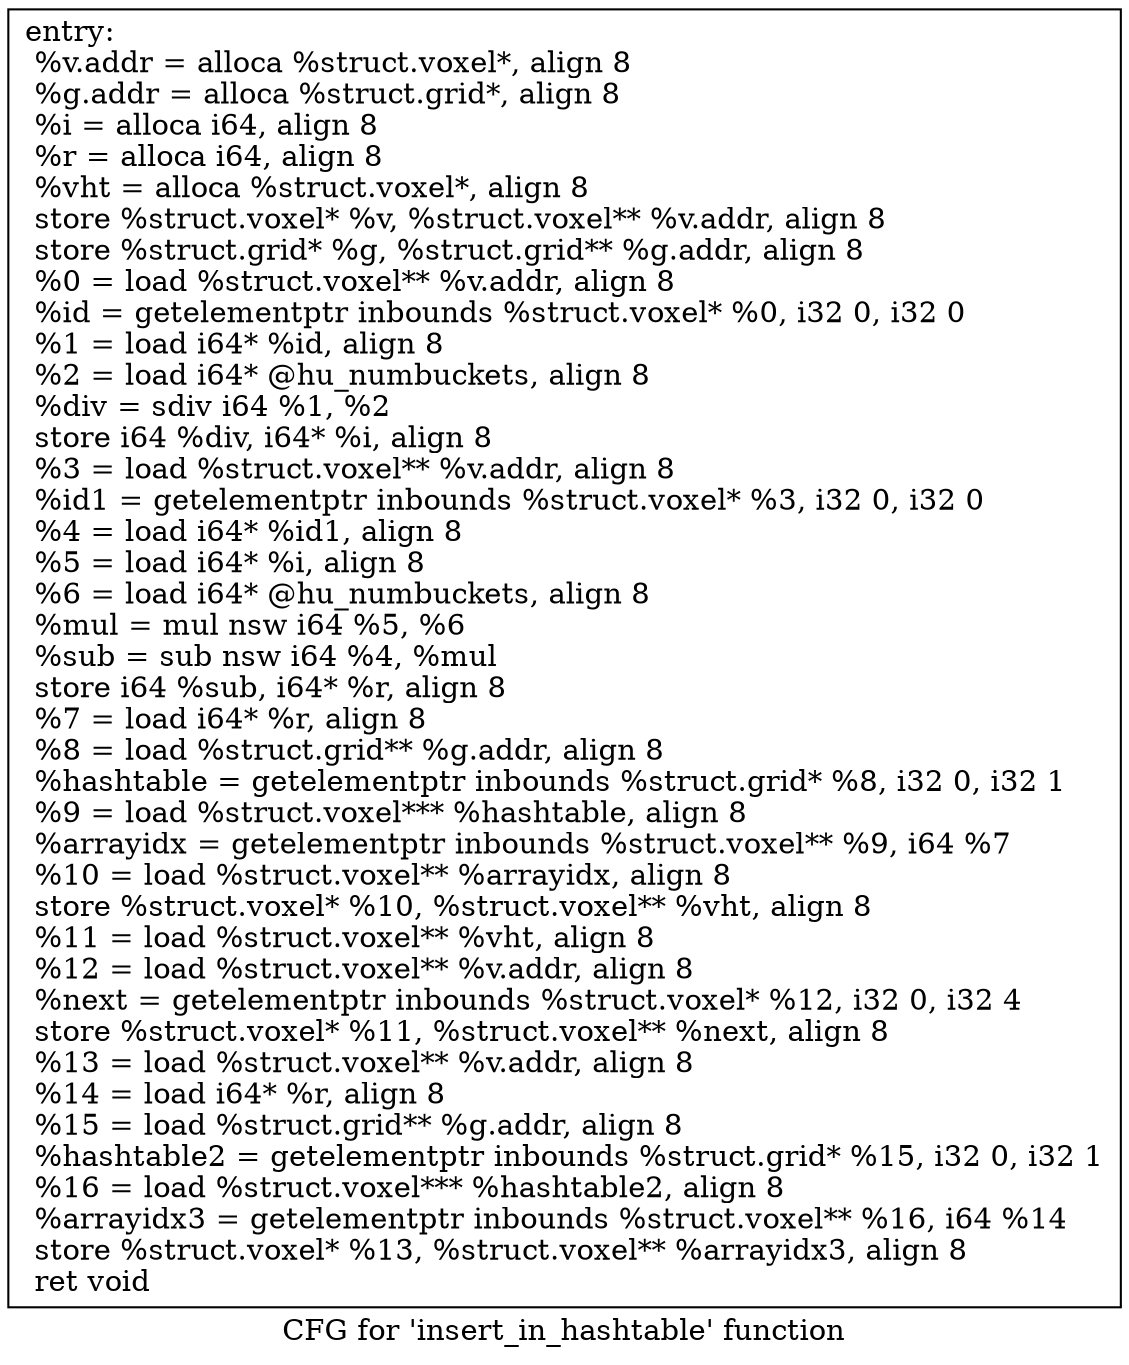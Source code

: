 digraph "CFG for 'insert_in_hashtable' function" {
	label="CFG for 'insert_in_hashtable' function";

	Node0x5eb8e40 [shape=record,label="{entry:\l  %v.addr = alloca %struct.voxel*, align 8\l  %g.addr = alloca %struct.grid*, align 8\l  %i = alloca i64, align 8\l  %r = alloca i64, align 8\l  %vht = alloca %struct.voxel*, align 8\l  store %struct.voxel* %v, %struct.voxel** %v.addr, align 8\l  store %struct.grid* %g, %struct.grid** %g.addr, align 8\l  %0 = load %struct.voxel** %v.addr, align 8\l  %id = getelementptr inbounds %struct.voxel* %0, i32 0, i32 0\l  %1 = load i64* %id, align 8\l  %2 = load i64* @hu_numbuckets, align 8\l  %div = sdiv i64 %1, %2\l  store i64 %div, i64* %i, align 8\l  %3 = load %struct.voxel** %v.addr, align 8\l  %id1 = getelementptr inbounds %struct.voxel* %3, i32 0, i32 0\l  %4 = load i64* %id1, align 8\l  %5 = load i64* %i, align 8\l  %6 = load i64* @hu_numbuckets, align 8\l  %mul = mul nsw i64 %5, %6\l  %sub = sub nsw i64 %4, %mul\l  store i64 %sub, i64* %r, align 8\l  %7 = load i64* %r, align 8\l  %8 = load %struct.grid** %g.addr, align 8\l  %hashtable = getelementptr inbounds %struct.grid* %8, i32 0, i32 1\l  %9 = load %struct.voxel*** %hashtable, align 8\l  %arrayidx = getelementptr inbounds %struct.voxel** %9, i64 %7\l  %10 = load %struct.voxel** %arrayidx, align 8\l  store %struct.voxel* %10, %struct.voxel** %vht, align 8\l  %11 = load %struct.voxel** %vht, align 8\l  %12 = load %struct.voxel** %v.addr, align 8\l  %next = getelementptr inbounds %struct.voxel* %12, i32 0, i32 4\l  store %struct.voxel* %11, %struct.voxel** %next, align 8\l  %13 = load %struct.voxel** %v.addr, align 8\l  %14 = load i64* %r, align 8\l  %15 = load %struct.grid** %g.addr, align 8\l  %hashtable2 = getelementptr inbounds %struct.grid* %15, i32 0, i32 1\l  %16 = load %struct.voxel*** %hashtable2, align 8\l  %arrayidx3 = getelementptr inbounds %struct.voxel** %16, i64 %14\l  store %struct.voxel* %13, %struct.voxel** %arrayidx3, align 8\l  ret void\l}"];
}
